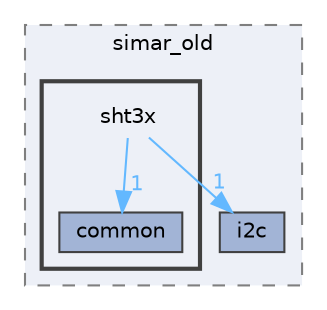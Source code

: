 digraph "C:/Users/eric.abbade/Downloads/simar_old/sht3x"
{
 // LATEX_PDF_SIZE
  bgcolor="transparent";
  edge [fontname=Helvetica,fontsize=10,labelfontname=Helvetica,labelfontsize=10];
  node [fontname=Helvetica,fontsize=10,shape=box,height=0.2,width=0.4];
  compound=true
  subgraph clusterdir_738cdd3e0565ed3d7d064b174b413b3e {
    graph [ bgcolor="#edf0f7", pencolor="grey50", label="simar_old", fontname=Helvetica,fontsize=10 style="filled,dashed", URL="dir_738cdd3e0565ed3d7d064b174b413b3e.html",tooltip=""]
  dir_be7d2d43d4f7712eae91d413c356c0ef [label="i2c", fillcolor="#a2b4d6", color="grey25", style="filled", URL="dir_be7d2d43d4f7712eae91d413c356c0ef.html",tooltip=""];
  subgraph clusterdir_edc6bcd7ebb6d369f4aea6506ad02ad3 {
    graph [ bgcolor="#edf0f7", pencolor="grey25", label="", fontname=Helvetica,fontsize=10 style="filled,bold", URL="dir_edc6bcd7ebb6d369f4aea6506ad02ad3.html",tooltip=""]
    dir_edc6bcd7ebb6d369f4aea6506ad02ad3 [shape=plaintext, label="sht3x"];
  dir_ebc2ac338d5fe06c8d8819c98114ba42 [label="common", fillcolor="#a2b4d6", color="grey25", style="filled", URL="dir_ebc2ac338d5fe06c8d8819c98114ba42.html",tooltip=""];
  }
  }
  dir_edc6bcd7ebb6d369f4aea6506ad02ad3->dir_be7d2d43d4f7712eae91d413c356c0ef [headlabel="1", labeldistance=1.5 headhref="dir_000007_000005.html" href="dir_000007_000005.html" color="steelblue1" fontcolor="steelblue1"];
  dir_edc6bcd7ebb6d369f4aea6506ad02ad3->dir_ebc2ac338d5fe06c8d8819c98114ba42 [headlabel="1", labeldistance=1.5 headhref="dir_000007_000002.html" href="dir_000007_000002.html" color="steelblue1" fontcolor="steelblue1"];
}
